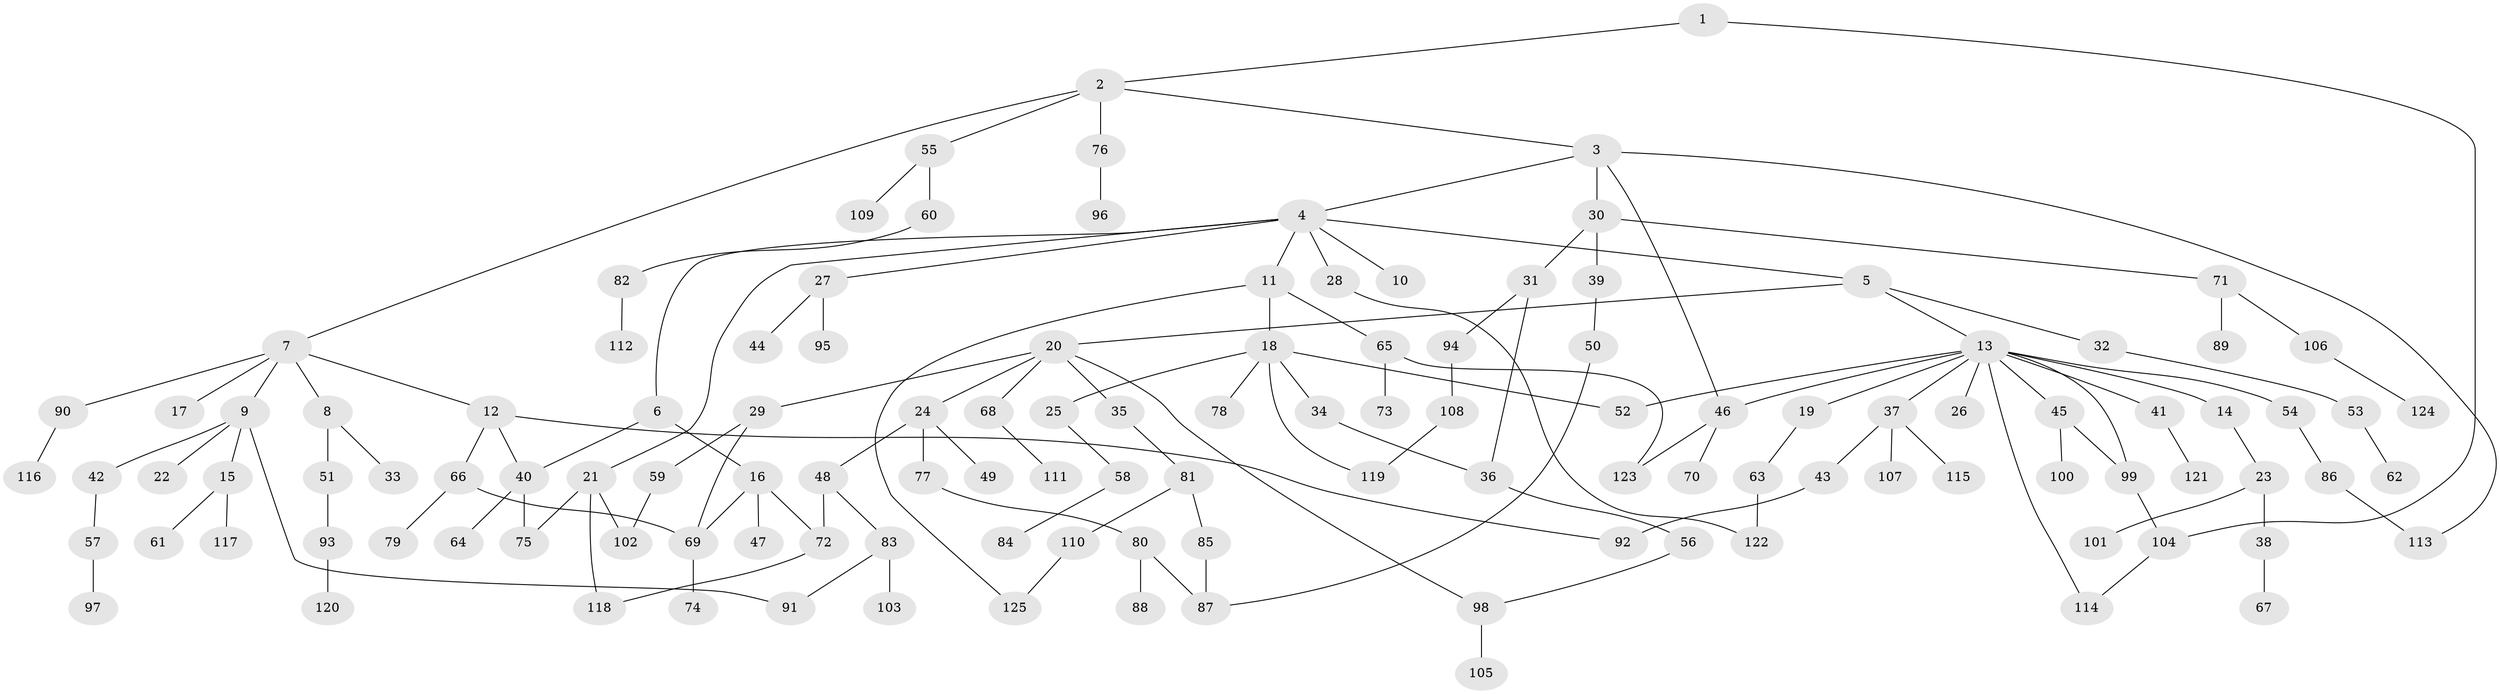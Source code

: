 // Generated by graph-tools (version 1.1) at 2025/13/03/09/25 04:13:26]
// undirected, 125 vertices, 147 edges
graph export_dot {
graph [start="1"]
  node [color=gray90,style=filled];
  1;
  2;
  3;
  4;
  5;
  6;
  7;
  8;
  9;
  10;
  11;
  12;
  13;
  14;
  15;
  16;
  17;
  18;
  19;
  20;
  21;
  22;
  23;
  24;
  25;
  26;
  27;
  28;
  29;
  30;
  31;
  32;
  33;
  34;
  35;
  36;
  37;
  38;
  39;
  40;
  41;
  42;
  43;
  44;
  45;
  46;
  47;
  48;
  49;
  50;
  51;
  52;
  53;
  54;
  55;
  56;
  57;
  58;
  59;
  60;
  61;
  62;
  63;
  64;
  65;
  66;
  67;
  68;
  69;
  70;
  71;
  72;
  73;
  74;
  75;
  76;
  77;
  78;
  79;
  80;
  81;
  82;
  83;
  84;
  85;
  86;
  87;
  88;
  89;
  90;
  91;
  92;
  93;
  94;
  95;
  96;
  97;
  98;
  99;
  100;
  101;
  102;
  103;
  104;
  105;
  106;
  107;
  108;
  109;
  110;
  111;
  112;
  113;
  114;
  115;
  116;
  117;
  118;
  119;
  120;
  121;
  122;
  123;
  124;
  125;
  1 -- 2;
  1 -- 104;
  2 -- 3;
  2 -- 7;
  2 -- 55;
  2 -- 76;
  3 -- 4;
  3 -- 30;
  3 -- 46;
  3 -- 113;
  4 -- 5;
  4 -- 6;
  4 -- 10;
  4 -- 11;
  4 -- 21;
  4 -- 27;
  4 -- 28;
  5 -- 13;
  5 -- 20;
  5 -- 32;
  6 -- 16;
  6 -- 40;
  7 -- 8;
  7 -- 9;
  7 -- 12;
  7 -- 17;
  7 -- 90;
  8 -- 33;
  8 -- 51;
  9 -- 15;
  9 -- 22;
  9 -- 42;
  9 -- 91;
  11 -- 18;
  11 -- 65;
  11 -- 125;
  12 -- 66;
  12 -- 92;
  12 -- 40;
  13 -- 14;
  13 -- 19;
  13 -- 26;
  13 -- 37;
  13 -- 41;
  13 -- 45;
  13 -- 52;
  13 -- 54;
  13 -- 114;
  13 -- 46;
  13 -- 99;
  14 -- 23;
  15 -- 61;
  15 -- 117;
  16 -- 47;
  16 -- 69;
  16 -- 72;
  18 -- 25;
  18 -- 34;
  18 -- 78;
  18 -- 119;
  18 -- 52;
  19 -- 63;
  20 -- 24;
  20 -- 29;
  20 -- 35;
  20 -- 68;
  20 -- 98;
  21 -- 75;
  21 -- 118;
  21 -- 102;
  23 -- 38;
  23 -- 101;
  24 -- 48;
  24 -- 49;
  24 -- 77;
  25 -- 58;
  27 -- 44;
  27 -- 95;
  28 -- 122;
  29 -- 59;
  29 -- 69;
  30 -- 31;
  30 -- 39;
  30 -- 71;
  31 -- 94;
  31 -- 36;
  32 -- 53;
  34 -- 36;
  35 -- 81;
  36 -- 56;
  37 -- 43;
  37 -- 107;
  37 -- 115;
  38 -- 67;
  39 -- 50;
  40 -- 64;
  40 -- 75;
  41 -- 121;
  42 -- 57;
  43 -- 92;
  45 -- 99;
  45 -- 100;
  46 -- 70;
  46 -- 123;
  48 -- 72;
  48 -- 83;
  50 -- 87;
  51 -- 93;
  53 -- 62;
  54 -- 86;
  55 -- 60;
  55 -- 109;
  56 -- 98;
  57 -- 97;
  58 -- 84;
  59 -- 102;
  60 -- 82;
  63 -- 122;
  65 -- 73;
  65 -- 123;
  66 -- 79;
  66 -- 69;
  68 -- 111;
  69 -- 74;
  71 -- 89;
  71 -- 106;
  72 -- 118;
  76 -- 96;
  77 -- 80;
  80 -- 88;
  80 -- 87;
  81 -- 85;
  81 -- 110;
  82 -- 112;
  83 -- 103;
  83 -- 91;
  85 -- 87;
  86 -- 113;
  90 -- 116;
  93 -- 120;
  94 -- 108;
  98 -- 105;
  99 -- 104;
  104 -- 114;
  106 -- 124;
  108 -- 119;
  110 -- 125;
}
